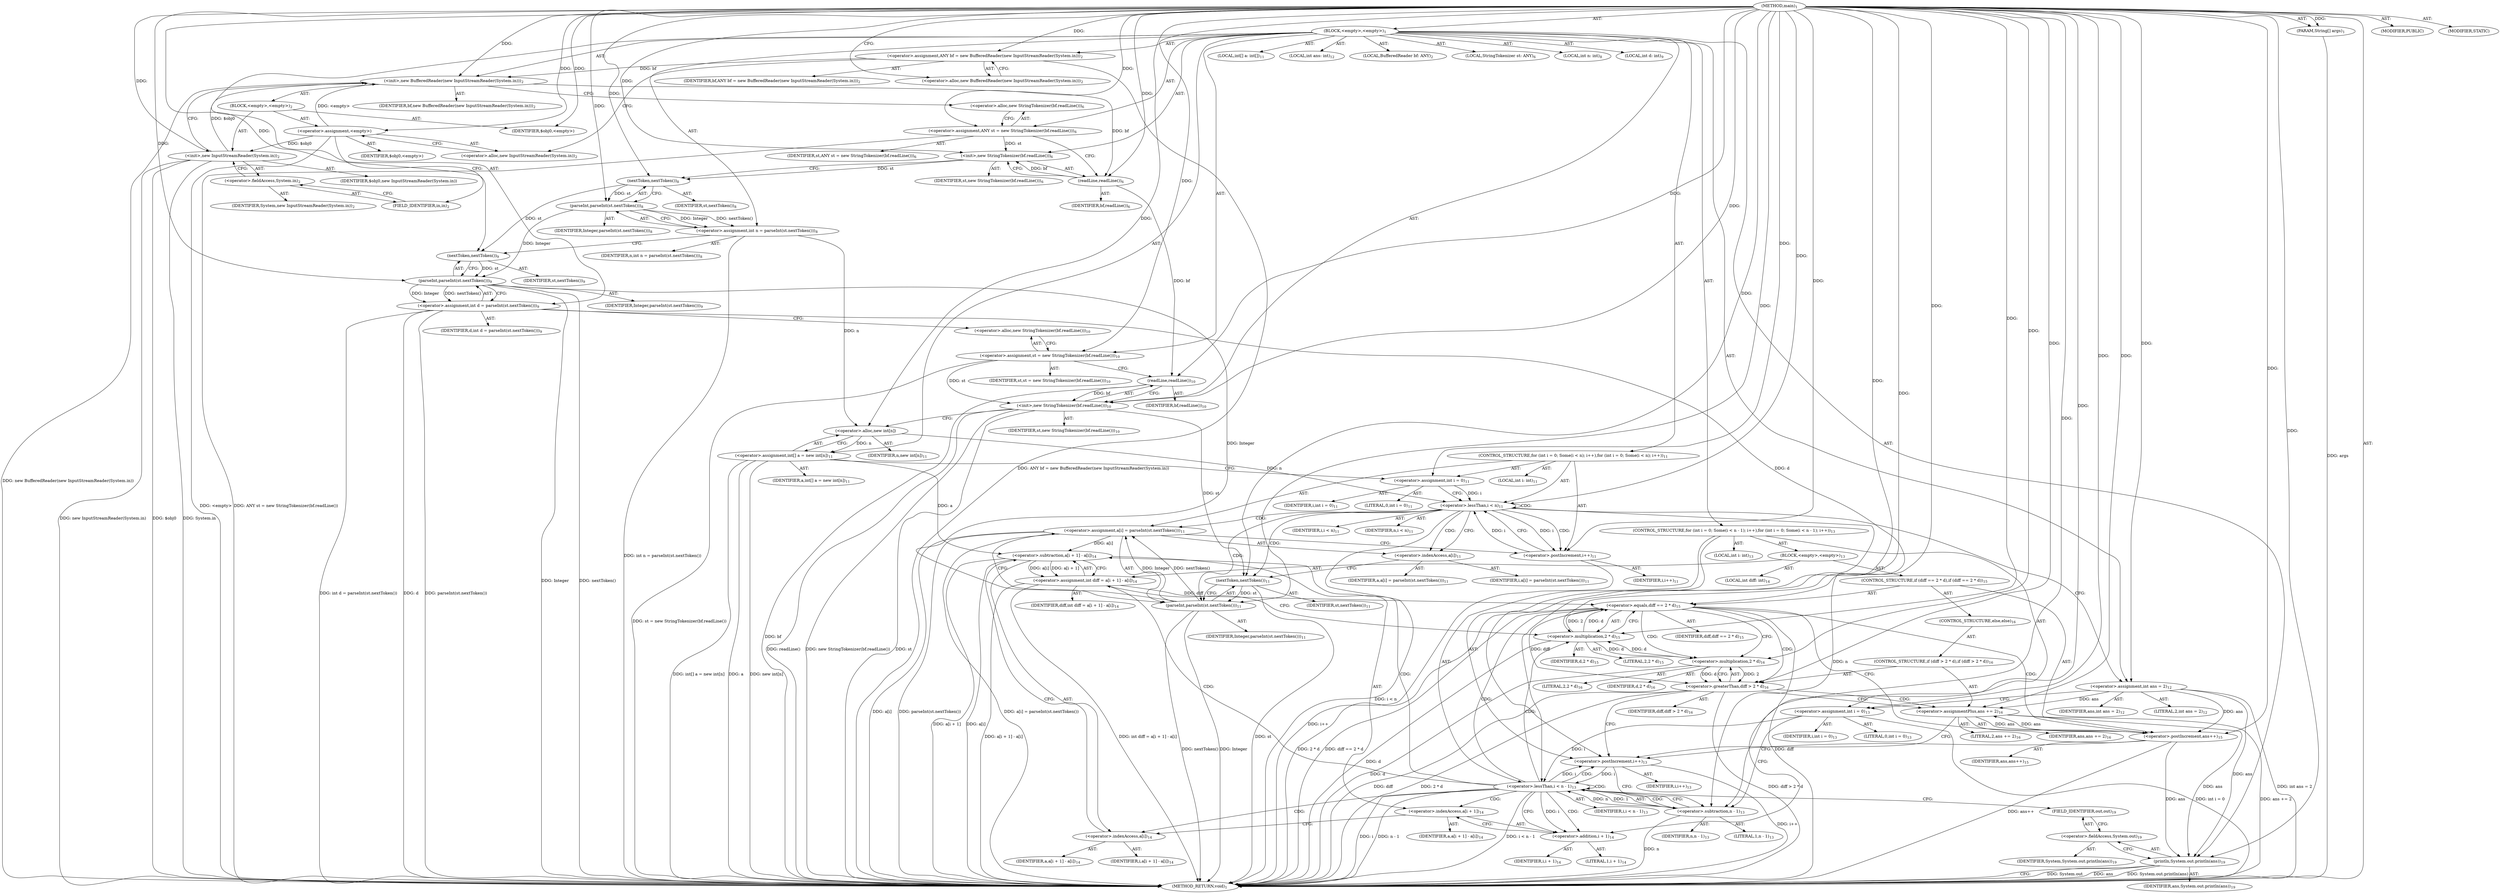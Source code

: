 digraph "main" {  
"22" [label = <(METHOD,main)<SUB>1</SUB>> ]
"23" [label = <(PARAM,String[] args)<SUB>1</SUB>> ]
"24" [label = <(BLOCK,&lt;empty&gt;,&lt;empty&gt;)<SUB>1</SUB>> ]
"4" [label = <(LOCAL,BufferedReader bf: ANY)<SUB>2</SUB>> ]
"25" [label = <(&lt;operator&gt;.assignment,ANY bf = new BufferedReader(new InputStreamReader(System.in)))<SUB>2</SUB>> ]
"26" [label = <(IDENTIFIER,bf,ANY bf = new BufferedReader(new InputStreamReader(System.in)))<SUB>2</SUB>> ]
"27" [label = <(&lt;operator&gt;.alloc,new BufferedReader(new InputStreamReader(System.in)))<SUB>2</SUB>> ]
"28" [label = <(&lt;init&gt;,new BufferedReader(new InputStreamReader(System.in)))<SUB>2</SUB>> ]
"3" [label = <(IDENTIFIER,bf,new BufferedReader(new InputStreamReader(System.in)))<SUB>2</SUB>> ]
"29" [label = <(BLOCK,&lt;empty&gt;,&lt;empty&gt;)<SUB>2</SUB>> ]
"30" [label = <(&lt;operator&gt;.assignment,&lt;empty&gt;)> ]
"31" [label = <(IDENTIFIER,$obj0,&lt;empty&gt;)> ]
"32" [label = <(&lt;operator&gt;.alloc,new InputStreamReader(System.in))<SUB>2</SUB>> ]
"33" [label = <(&lt;init&gt;,new InputStreamReader(System.in))<SUB>2</SUB>> ]
"34" [label = <(IDENTIFIER,$obj0,new InputStreamReader(System.in))> ]
"35" [label = <(&lt;operator&gt;.fieldAccess,System.in)<SUB>2</SUB>> ]
"36" [label = <(IDENTIFIER,System,new InputStreamReader(System.in))<SUB>2</SUB>> ]
"37" [label = <(FIELD_IDENTIFIER,in,in)<SUB>2</SUB>> ]
"38" [label = <(IDENTIFIER,$obj0,&lt;empty&gt;)> ]
"6" [label = <(LOCAL,StringTokenizer st: ANY)<SUB>6</SUB>> ]
"39" [label = <(&lt;operator&gt;.assignment,ANY st = new StringTokenizer(bf.readLine()))<SUB>6</SUB>> ]
"40" [label = <(IDENTIFIER,st,ANY st = new StringTokenizer(bf.readLine()))<SUB>6</SUB>> ]
"41" [label = <(&lt;operator&gt;.alloc,new StringTokenizer(bf.readLine()))<SUB>6</SUB>> ]
"42" [label = <(&lt;init&gt;,new StringTokenizer(bf.readLine()))<SUB>6</SUB>> ]
"5" [label = <(IDENTIFIER,st,new StringTokenizer(bf.readLine()))<SUB>6</SUB>> ]
"43" [label = <(readLine,readLine())<SUB>6</SUB>> ]
"44" [label = <(IDENTIFIER,bf,readLine())<SUB>6</SUB>> ]
"45" [label = <(LOCAL,int n: int)<SUB>8</SUB>> ]
"46" [label = <(&lt;operator&gt;.assignment,int n = parseInt(st.nextToken()))<SUB>8</SUB>> ]
"47" [label = <(IDENTIFIER,n,int n = parseInt(st.nextToken()))<SUB>8</SUB>> ]
"48" [label = <(parseInt,parseInt(st.nextToken()))<SUB>8</SUB>> ]
"49" [label = <(IDENTIFIER,Integer,parseInt(st.nextToken()))<SUB>8</SUB>> ]
"50" [label = <(nextToken,nextToken())<SUB>8</SUB>> ]
"51" [label = <(IDENTIFIER,st,nextToken())<SUB>8</SUB>> ]
"52" [label = <(LOCAL,int d: int)<SUB>9</SUB>> ]
"53" [label = <(&lt;operator&gt;.assignment,int d = parseInt(st.nextToken()))<SUB>9</SUB>> ]
"54" [label = <(IDENTIFIER,d,int d = parseInt(st.nextToken()))<SUB>9</SUB>> ]
"55" [label = <(parseInt,parseInt(st.nextToken()))<SUB>9</SUB>> ]
"56" [label = <(IDENTIFIER,Integer,parseInt(st.nextToken()))<SUB>9</SUB>> ]
"57" [label = <(nextToken,nextToken())<SUB>9</SUB>> ]
"58" [label = <(IDENTIFIER,st,nextToken())<SUB>9</SUB>> ]
"59" [label = <(&lt;operator&gt;.assignment,st = new StringTokenizer(bf.readLine()))<SUB>10</SUB>> ]
"60" [label = <(IDENTIFIER,st,st = new StringTokenizer(bf.readLine()))<SUB>10</SUB>> ]
"61" [label = <(&lt;operator&gt;.alloc,new StringTokenizer(bf.readLine()))<SUB>10</SUB>> ]
"62" [label = <(&lt;init&gt;,new StringTokenizer(bf.readLine()))<SUB>10</SUB>> ]
"7" [label = <(IDENTIFIER,st,new StringTokenizer(bf.readLine()))<SUB>10</SUB>> ]
"63" [label = <(readLine,readLine())<SUB>10</SUB>> ]
"64" [label = <(IDENTIFIER,bf,readLine())<SUB>10</SUB>> ]
"65" [label = <(LOCAL,int[] a: int[])<SUB>11</SUB>> ]
"66" [label = <(&lt;operator&gt;.assignment,int[] a = new int[n])<SUB>11</SUB>> ]
"67" [label = <(IDENTIFIER,a,int[] a = new int[n])<SUB>11</SUB>> ]
"68" [label = <(&lt;operator&gt;.alloc,new int[n])> ]
"69" [label = <(IDENTIFIER,n,new int[n])<SUB>11</SUB>> ]
"70" [label = <(CONTROL_STRUCTURE,for (int i = 0; Some(i &lt; n); i++),for (int i = 0; Some(i &lt; n); i++))<SUB>11</SUB>> ]
"71" [label = <(LOCAL,int i: int)<SUB>11</SUB>> ]
"72" [label = <(&lt;operator&gt;.assignment,int i = 0)<SUB>11</SUB>> ]
"73" [label = <(IDENTIFIER,i,int i = 0)<SUB>11</SUB>> ]
"74" [label = <(LITERAL,0,int i = 0)<SUB>11</SUB>> ]
"75" [label = <(&lt;operator&gt;.lessThan,i &lt; n)<SUB>11</SUB>> ]
"76" [label = <(IDENTIFIER,i,i &lt; n)<SUB>11</SUB>> ]
"77" [label = <(IDENTIFIER,n,i &lt; n)<SUB>11</SUB>> ]
"78" [label = <(&lt;operator&gt;.postIncrement,i++)<SUB>11</SUB>> ]
"79" [label = <(IDENTIFIER,i,i++)<SUB>11</SUB>> ]
"80" [label = <(&lt;operator&gt;.assignment,a[i] = parseInt(st.nextToken()))<SUB>11</SUB>> ]
"81" [label = <(&lt;operator&gt;.indexAccess,a[i])<SUB>11</SUB>> ]
"82" [label = <(IDENTIFIER,a,a[i] = parseInt(st.nextToken()))<SUB>11</SUB>> ]
"83" [label = <(IDENTIFIER,i,a[i] = parseInt(st.nextToken()))<SUB>11</SUB>> ]
"84" [label = <(parseInt,parseInt(st.nextToken()))<SUB>11</SUB>> ]
"85" [label = <(IDENTIFIER,Integer,parseInt(st.nextToken()))<SUB>11</SUB>> ]
"86" [label = <(nextToken,nextToken())<SUB>11</SUB>> ]
"87" [label = <(IDENTIFIER,st,nextToken())<SUB>11</SUB>> ]
"88" [label = <(LOCAL,int ans: int)<SUB>12</SUB>> ]
"89" [label = <(&lt;operator&gt;.assignment,int ans = 2)<SUB>12</SUB>> ]
"90" [label = <(IDENTIFIER,ans,int ans = 2)<SUB>12</SUB>> ]
"91" [label = <(LITERAL,2,int ans = 2)<SUB>12</SUB>> ]
"92" [label = <(CONTROL_STRUCTURE,for (int i = 0; Some(i &lt; n - 1); i++),for (int i = 0; Some(i &lt; n - 1); i++))<SUB>13</SUB>> ]
"93" [label = <(LOCAL,int i: int)<SUB>13</SUB>> ]
"94" [label = <(&lt;operator&gt;.assignment,int i = 0)<SUB>13</SUB>> ]
"95" [label = <(IDENTIFIER,i,int i = 0)<SUB>13</SUB>> ]
"96" [label = <(LITERAL,0,int i = 0)<SUB>13</SUB>> ]
"97" [label = <(&lt;operator&gt;.lessThan,i &lt; n - 1)<SUB>13</SUB>> ]
"98" [label = <(IDENTIFIER,i,i &lt; n - 1)<SUB>13</SUB>> ]
"99" [label = <(&lt;operator&gt;.subtraction,n - 1)<SUB>13</SUB>> ]
"100" [label = <(IDENTIFIER,n,n - 1)<SUB>13</SUB>> ]
"101" [label = <(LITERAL,1,n - 1)<SUB>13</SUB>> ]
"102" [label = <(&lt;operator&gt;.postIncrement,i++)<SUB>13</SUB>> ]
"103" [label = <(IDENTIFIER,i,i++)<SUB>13</SUB>> ]
"104" [label = <(BLOCK,&lt;empty&gt;,&lt;empty&gt;)<SUB>13</SUB>> ]
"105" [label = <(LOCAL,int diff: int)<SUB>14</SUB>> ]
"106" [label = <(&lt;operator&gt;.assignment,int diff = a[i + 1] - a[i])<SUB>14</SUB>> ]
"107" [label = <(IDENTIFIER,diff,int diff = a[i + 1] - a[i])<SUB>14</SUB>> ]
"108" [label = <(&lt;operator&gt;.subtraction,a[i + 1] - a[i])<SUB>14</SUB>> ]
"109" [label = <(&lt;operator&gt;.indexAccess,a[i + 1])<SUB>14</SUB>> ]
"110" [label = <(IDENTIFIER,a,a[i + 1] - a[i])<SUB>14</SUB>> ]
"111" [label = <(&lt;operator&gt;.addition,i + 1)<SUB>14</SUB>> ]
"112" [label = <(IDENTIFIER,i,i + 1)<SUB>14</SUB>> ]
"113" [label = <(LITERAL,1,i + 1)<SUB>14</SUB>> ]
"114" [label = <(&lt;operator&gt;.indexAccess,a[i])<SUB>14</SUB>> ]
"115" [label = <(IDENTIFIER,a,a[i + 1] - a[i])<SUB>14</SUB>> ]
"116" [label = <(IDENTIFIER,i,a[i + 1] - a[i])<SUB>14</SUB>> ]
"117" [label = <(CONTROL_STRUCTURE,if (diff == 2 * d),if (diff == 2 * d))<SUB>15</SUB>> ]
"118" [label = <(&lt;operator&gt;.equals,diff == 2 * d)<SUB>15</SUB>> ]
"119" [label = <(IDENTIFIER,diff,diff == 2 * d)<SUB>15</SUB>> ]
"120" [label = <(&lt;operator&gt;.multiplication,2 * d)<SUB>15</SUB>> ]
"121" [label = <(LITERAL,2,2 * d)<SUB>15</SUB>> ]
"122" [label = <(IDENTIFIER,d,2 * d)<SUB>15</SUB>> ]
"123" [label = <(&lt;operator&gt;.postIncrement,ans++)<SUB>15</SUB>> ]
"124" [label = <(IDENTIFIER,ans,ans++)<SUB>15</SUB>> ]
"125" [label = <(CONTROL_STRUCTURE,else,else)<SUB>16</SUB>> ]
"126" [label = <(CONTROL_STRUCTURE,if (diff &gt; 2 * d),if (diff &gt; 2 * d))<SUB>16</SUB>> ]
"127" [label = <(&lt;operator&gt;.greaterThan,diff &gt; 2 * d)<SUB>16</SUB>> ]
"128" [label = <(IDENTIFIER,diff,diff &gt; 2 * d)<SUB>16</SUB>> ]
"129" [label = <(&lt;operator&gt;.multiplication,2 * d)<SUB>16</SUB>> ]
"130" [label = <(LITERAL,2,2 * d)<SUB>16</SUB>> ]
"131" [label = <(IDENTIFIER,d,2 * d)<SUB>16</SUB>> ]
"132" [label = <(&lt;operator&gt;.assignmentPlus,ans += 2)<SUB>16</SUB>> ]
"133" [label = <(IDENTIFIER,ans,ans += 2)<SUB>16</SUB>> ]
"134" [label = <(LITERAL,2,ans += 2)<SUB>16</SUB>> ]
"135" [label = <(println,System.out.println(ans))<SUB>19</SUB>> ]
"136" [label = <(&lt;operator&gt;.fieldAccess,System.out)<SUB>19</SUB>> ]
"137" [label = <(IDENTIFIER,System,System.out.println(ans))<SUB>19</SUB>> ]
"138" [label = <(FIELD_IDENTIFIER,out,out)<SUB>19</SUB>> ]
"139" [label = <(IDENTIFIER,ans,System.out.println(ans))<SUB>19</SUB>> ]
"140" [label = <(MODIFIER,PUBLIC)> ]
"141" [label = <(MODIFIER,STATIC)> ]
"142" [label = <(METHOD_RETURN,void)<SUB>1</SUB>> ]
  "22" -> "23"  [ label = "AST: "] 
  "22" -> "24"  [ label = "AST: "] 
  "22" -> "140"  [ label = "AST: "] 
  "22" -> "141"  [ label = "AST: "] 
  "22" -> "142"  [ label = "AST: "] 
  "24" -> "4"  [ label = "AST: "] 
  "24" -> "25"  [ label = "AST: "] 
  "24" -> "28"  [ label = "AST: "] 
  "24" -> "6"  [ label = "AST: "] 
  "24" -> "39"  [ label = "AST: "] 
  "24" -> "42"  [ label = "AST: "] 
  "24" -> "45"  [ label = "AST: "] 
  "24" -> "46"  [ label = "AST: "] 
  "24" -> "52"  [ label = "AST: "] 
  "24" -> "53"  [ label = "AST: "] 
  "24" -> "59"  [ label = "AST: "] 
  "24" -> "62"  [ label = "AST: "] 
  "24" -> "65"  [ label = "AST: "] 
  "24" -> "66"  [ label = "AST: "] 
  "24" -> "70"  [ label = "AST: "] 
  "24" -> "88"  [ label = "AST: "] 
  "24" -> "89"  [ label = "AST: "] 
  "24" -> "92"  [ label = "AST: "] 
  "24" -> "135"  [ label = "AST: "] 
  "25" -> "26"  [ label = "AST: "] 
  "25" -> "27"  [ label = "AST: "] 
  "28" -> "3"  [ label = "AST: "] 
  "28" -> "29"  [ label = "AST: "] 
  "29" -> "30"  [ label = "AST: "] 
  "29" -> "33"  [ label = "AST: "] 
  "29" -> "38"  [ label = "AST: "] 
  "30" -> "31"  [ label = "AST: "] 
  "30" -> "32"  [ label = "AST: "] 
  "33" -> "34"  [ label = "AST: "] 
  "33" -> "35"  [ label = "AST: "] 
  "35" -> "36"  [ label = "AST: "] 
  "35" -> "37"  [ label = "AST: "] 
  "39" -> "40"  [ label = "AST: "] 
  "39" -> "41"  [ label = "AST: "] 
  "42" -> "5"  [ label = "AST: "] 
  "42" -> "43"  [ label = "AST: "] 
  "43" -> "44"  [ label = "AST: "] 
  "46" -> "47"  [ label = "AST: "] 
  "46" -> "48"  [ label = "AST: "] 
  "48" -> "49"  [ label = "AST: "] 
  "48" -> "50"  [ label = "AST: "] 
  "50" -> "51"  [ label = "AST: "] 
  "53" -> "54"  [ label = "AST: "] 
  "53" -> "55"  [ label = "AST: "] 
  "55" -> "56"  [ label = "AST: "] 
  "55" -> "57"  [ label = "AST: "] 
  "57" -> "58"  [ label = "AST: "] 
  "59" -> "60"  [ label = "AST: "] 
  "59" -> "61"  [ label = "AST: "] 
  "62" -> "7"  [ label = "AST: "] 
  "62" -> "63"  [ label = "AST: "] 
  "63" -> "64"  [ label = "AST: "] 
  "66" -> "67"  [ label = "AST: "] 
  "66" -> "68"  [ label = "AST: "] 
  "68" -> "69"  [ label = "AST: "] 
  "70" -> "71"  [ label = "AST: "] 
  "70" -> "72"  [ label = "AST: "] 
  "70" -> "75"  [ label = "AST: "] 
  "70" -> "78"  [ label = "AST: "] 
  "70" -> "80"  [ label = "AST: "] 
  "72" -> "73"  [ label = "AST: "] 
  "72" -> "74"  [ label = "AST: "] 
  "75" -> "76"  [ label = "AST: "] 
  "75" -> "77"  [ label = "AST: "] 
  "78" -> "79"  [ label = "AST: "] 
  "80" -> "81"  [ label = "AST: "] 
  "80" -> "84"  [ label = "AST: "] 
  "81" -> "82"  [ label = "AST: "] 
  "81" -> "83"  [ label = "AST: "] 
  "84" -> "85"  [ label = "AST: "] 
  "84" -> "86"  [ label = "AST: "] 
  "86" -> "87"  [ label = "AST: "] 
  "89" -> "90"  [ label = "AST: "] 
  "89" -> "91"  [ label = "AST: "] 
  "92" -> "93"  [ label = "AST: "] 
  "92" -> "94"  [ label = "AST: "] 
  "92" -> "97"  [ label = "AST: "] 
  "92" -> "102"  [ label = "AST: "] 
  "92" -> "104"  [ label = "AST: "] 
  "94" -> "95"  [ label = "AST: "] 
  "94" -> "96"  [ label = "AST: "] 
  "97" -> "98"  [ label = "AST: "] 
  "97" -> "99"  [ label = "AST: "] 
  "99" -> "100"  [ label = "AST: "] 
  "99" -> "101"  [ label = "AST: "] 
  "102" -> "103"  [ label = "AST: "] 
  "104" -> "105"  [ label = "AST: "] 
  "104" -> "106"  [ label = "AST: "] 
  "104" -> "117"  [ label = "AST: "] 
  "106" -> "107"  [ label = "AST: "] 
  "106" -> "108"  [ label = "AST: "] 
  "108" -> "109"  [ label = "AST: "] 
  "108" -> "114"  [ label = "AST: "] 
  "109" -> "110"  [ label = "AST: "] 
  "109" -> "111"  [ label = "AST: "] 
  "111" -> "112"  [ label = "AST: "] 
  "111" -> "113"  [ label = "AST: "] 
  "114" -> "115"  [ label = "AST: "] 
  "114" -> "116"  [ label = "AST: "] 
  "117" -> "118"  [ label = "AST: "] 
  "117" -> "123"  [ label = "AST: "] 
  "117" -> "125"  [ label = "AST: "] 
  "118" -> "119"  [ label = "AST: "] 
  "118" -> "120"  [ label = "AST: "] 
  "120" -> "121"  [ label = "AST: "] 
  "120" -> "122"  [ label = "AST: "] 
  "123" -> "124"  [ label = "AST: "] 
  "125" -> "126"  [ label = "AST: "] 
  "126" -> "127"  [ label = "AST: "] 
  "126" -> "132"  [ label = "AST: "] 
  "127" -> "128"  [ label = "AST: "] 
  "127" -> "129"  [ label = "AST: "] 
  "129" -> "130"  [ label = "AST: "] 
  "129" -> "131"  [ label = "AST: "] 
  "132" -> "133"  [ label = "AST: "] 
  "132" -> "134"  [ label = "AST: "] 
  "135" -> "136"  [ label = "AST: "] 
  "135" -> "139"  [ label = "AST: "] 
  "136" -> "137"  [ label = "AST: "] 
  "136" -> "138"  [ label = "AST: "] 
  "25" -> "32"  [ label = "CFG: "] 
  "28" -> "41"  [ label = "CFG: "] 
  "39" -> "43"  [ label = "CFG: "] 
  "42" -> "50"  [ label = "CFG: "] 
  "46" -> "57"  [ label = "CFG: "] 
  "53" -> "61"  [ label = "CFG: "] 
  "59" -> "63"  [ label = "CFG: "] 
  "62" -> "68"  [ label = "CFG: "] 
  "66" -> "72"  [ label = "CFG: "] 
  "89" -> "94"  [ label = "CFG: "] 
  "135" -> "142"  [ label = "CFG: "] 
  "27" -> "25"  [ label = "CFG: "] 
  "41" -> "39"  [ label = "CFG: "] 
  "43" -> "42"  [ label = "CFG: "] 
  "48" -> "46"  [ label = "CFG: "] 
  "55" -> "53"  [ label = "CFG: "] 
  "61" -> "59"  [ label = "CFG: "] 
  "63" -> "62"  [ label = "CFG: "] 
  "68" -> "66"  [ label = "CFG: "] 
  "72" -> "75"  [ label = "CFG: "] 
  "75" -> "81"  [ label = "CFG: "] 
  "75" -> "89"  [ label = "CFG: "] 
  "78" -> "75"  [ label = "CFG: "] 
  "80" -> "78"  [ label = "CFG: "] 
  "94" -> "99"  [ label = "CFG: "] 
  "97" -> "111"  [ label = "CFG: "] 
  "97" -> "138"  [ label = "CFG: "] 
  "102" -> "99"  [ label = "CFG: "] 
  "136" -> "135"  [ label = "CFG: "] 
  "30" -> "37"  [ label = "CFG: "] 
  "33" -> "28"  [ label = "CFG: "] 
  "50" -> "48"  [ label = "CFG: "] 
  "57" -> "55"  [ label = "CFG: "] 
  "81" -> "86"  [ label = "CFG: "] 
  "84" -> "80"  [ label = "CFG: "] 
  "99" -> "97"  [ label = "CFG: "] 
  "106" -> "120"  [ label = "CFG: "] 
  "138" -> "136"  [ label = "CFG: "] 
  "32" -> "30"  [ label = "CFG: "] 
  "35" -> "33"  [ label = "CFG: "] 
  "86" -> "84"  [ label = "CFG: "] 
  "108" -> "106"  [ label = "CFG: "] 
  "118" -> "123"  [ label = "CFG: "] 
  "118" -> "129"  [ label = "CFG: "] 
  "123" -> "102"  [ label = "CFG: "] 
  "37" -> "35"  [ label = "CFG: "] 
  "109" -> "114"  [ label = "CFG: "] 
  "114" -> "108"  [ label = "CFG: "] 
  "120" -> "118"  [ label = "CFG: "] 
  "111" -> "109"  [ label = "CFG: "] 
  "127" -> "132"  [ label = "CFG: "] 
  "127" -> "102"  [ label = "CFG: "] 
  "132" -> "102"  [ label = "CFG: "] 
  "129" -> "127"  [ label = "CFG: "] 
  "22" -> "27"  [ label = "CFG: "] 
  "23" -> "142"  [ label = "DDG: args"] 
  "25" -> "142"  [ label = "DDG: ANY bf = new BufferedReader(new InputStreamReader(System.in))"] 
  "30" -> "142"  [ label = "DDG: &lt;empty&gt;"] 
  "33" -> "142"  [ label = "DDG: $obj0"] 
  "33" -> "142"  [ label = "DDG: System.in"] 
  "33" -> "142"  [ label = "DDG: new InputStreamReader(System.in)"] 
  "28" -> "142"  [ label = "DDG: new BufferedReader(new InputStreamReader(System.in))"] 
  "39" -> "142"  [ label = "DDG: ANY st = new StringTokenizer(bf.readLine())"] 
  "46" -> "142"  [ label = "DDG: int n = parseInt(st.nextToken())"] 
  "53" -> "142"  [ label = "DDG: d"] 
  "55" -> "142"  [ label = "DDG: Integer"] 
  "55" -> "142"  [ label = "DDG: nextToken()"] 
  "53" -> "142"  [ label = "DDG: parseInt(st.nextToken())"] 
  "53" -> "142"  [ label = "DDG: int d = parseInt(st.nextToken())"] 
  "59" -> "142"  [ label = "DDG: st = new StringTokenizer(bf.readLine())"] 
  "62" -> "142"  [ label = "DDG: st"] 
  "63" -> "142"  [ label = "DDG: bf"] 
  "62" -> "142"  [ label = "DDG: readLine()"] 
  "62" -> "142"  [ label = "DDG: new StringTokenizer(bf.readLine())"] 
  "66" -> "142"  [ label = "DDG: a"] 
  "66" -> "142"  [ label = "DDG: new int[n]"] 
  "66" -> "142"  [ label = "DDG: int[] a = new int[n]"] 
  "75" -> "142"  [ label = "DDG: i &lt; n"] 
  "89" -> "142"  [ label = "DDG: int ans = 2"] 
  "94" -> "142"  [ label = "DDG: int i = 0"] 
  "97" -> "142"  [ label = "DDG: i"] 
  "99" -> "142"  [ label = "DDG: n"] 
  "97" -> "142"  [ label = "DDG: n - 1"] 
  "97" -> "142"  [ label = "DDG: i &lt; n - 1"] 
  "135" -> "142"  [ label = "DDG: System.out"] 
  "135" -> "142"  [ label = "DDG: ans"] 
  "135" -> "142"  [ label = "DDG: System.out.println(ans)"] 
  "108" -> "142"  [ label = "DDG: a[i + 1]"] 
  "108" -> "142"  [ label = "DDG: a[i]"] 
  "106" -> "142"  [ label = "DDG: a[i + 1] - a[i]"] 
  "106" -> "142"  [ label = "DDG: int diff = a[i + 1] - a[i]"] 
  "118" -> "142"  [ label = "DDG: diff"] 
  "120" -> "142"  [ label = "DDG: d"] 
  "118" -> "142"  [ label = "DDG: 2 * d"] 
  "118" -> "142"  [ label = "DDG: diff == 2 * d"] 
  "127" -> "142"  [ label = "DDG: diff"] 
  "129" -> "142"  [ label = "DDG: d"] 
  "127" -> "142"  [ label = "DDG: 2 * d"] 
  "127" -> "142"  [ label = "DDG: diff &gt; 2 * d"] 
  "132" -> "142"  [ label = "DDG: ans += 2"] 
  "123" -> "142"  [ label = "DDG: ans++"] 
  "102" -> "142"  [ label = "DDG: i++"] 
  "80" -> "142"  [ label = "DDG: a[i]"] 
  "84" -> "142"  [ label = "DDG: Integer"] 
  "86" -> "142"  [ label = "DDG: st"] 
  "84" -> "142"  [ label = "DDG: nextToken()"] 
  "80" -> "142"  [ label = "DDG: parseInt(st.nextToken())"] 
  "80" -> "142"  [ label = "DDG: a[i] = parseInt(st.nextToken())"] 
  "78" -> "142"  [ label = "DDG: i++"] 
  "22" -> "23"  [ label = "DDG: "] 
  "22" -> "25"  [ label = "DDG: "] 
  "22" -> "39"  [ label = "DDG: "] 
  "48" -> "46"  [ label = "DDG: Integer"] 
  "48" -> "46"  [ label = "DDG: nextToken()"] 
  "55" -> "53"  [ label = "DDG: Integer"] 
  "55" -> "53"  [ label = "DDG: nextToken()"] 
  "22" -> "59"  [ label = "DDG: "] 
  "68" -> "66"  [ label = "DDG: n"] 
  "22" -> "89"  [ label = "DDG: "] 
  "25" -> "28"  [ label = "DDG: bf"] 
  "22" -> "28"  [ label = "DDG: "] 
  "30" -> "28"  [ label = "DDG: &lt;empty&gt;"] 
  "33" -> "28"  [ label = "DDG: $obj0"] 
  "39" -> "42"  [ label = "DDG: st"] 
  "22" -> "42"  [ label = "DDG: "] 
  "43" -> "42"  [ label = "DDG: bf"] 
  "59" -> "62"  [ label = "DDG: st"] 
  "22" -> "62"  [ label = "DDG: "] 
  "63" -> "62"  [ label = "DDG: bf"] 
  "22" -> "72"  [ label = "DDG: "] 
  "84" -> "80"  [ label = "DDG: Integer"] 
  "84" -> "80"  [ label = "DDG: nextToken()"] 
  "22" -> "94"  [ label = "DDG: "] 
  "89" -> "135"  [ label = "DDG: ans"] 
  "132" -> "135"  [ label = "DDG: ans"] 
  "123" -> "135"  [ label = "DDG: ans"] 
  "22" -> "135"  [ label = "DDG: "] 
  "22" -> "30"  [ label = "DDG: "] 
  "22" -> "38"  [ label = "DDG: "] 
  "28" -> "43"  [ label = "DDG: bf"] 
  "22" -> "43"  [ label = "DDG: "] 
  "22" -> "48"  [ label = "DDG: "] 
  "50" -> "48"  [ label = "DDG: st"] 
  "48" -> "55"  [ label = "DDG: Integer"] 
  "22" -> "55"  [ label = "DDG: "] 
  "57" -> "55"  [ label = "DDG: st"] 
  "43" -> "63"  [ label = "DDG: bf"] 
  "22" -> "63"  [ label = "DDG: "] 
  "46" -> "68"  [ label = "DDG: n"] 
  "22" -> "68"  [ label = "DDG: "] 
  "72" -> "75"  [ label = "DDG: i"] 
  "78" -> "75"  [ label = "DDG: i"] 
  "22" -> "75"  [ label = "DDG: "] 
  "68" -> "75"  [ label = "DDG: n"] 
  "75" -> "78"  [ label = "DDG: i"] 
  "22" -> "78"  [ label = "DDG: "] 
  "94" -> "97"  [ label = "DDG: i"] 
  "102" -> "97"  [ label = "DDG: i"] 
  "22" -> "97"  [ label = "DDG: "] 
  "99" -> "97"  [ label = "DDG: n"] 
  "99" -> "97"  [ label = "DDG: 1"] 
  "22" -> "102"  [ label = "DDG: "] 
  "97" -> "102"  [ label = "DDG: i"] 
  "108" -> "106"  [ label = "DDG: a[i + 1]"] 
  "108" -> "106"  [ label = "DDG: a[i]"] 
  "30" -> "33"  [ label = "DDG: $obj0"] 
  "22" -> "33"  [ label = "DDG: "] 
  "42" -> "50"  [ label = "DDG: st"] 
  "22" -> "50"  [ label = "DDG: "] 
  "50" -> "57"  [ label = "DDG: st"] 
  "22" -> "57"  [ label = "DDG: "] 
  "55" -> "84"  [ label = "DDG: Integer"] 
  "22" -> "84"  [ label = "DDG: "] 
  "86" -> "84"  [ label = "DDG: st"] 
  "75" -> "99"  [ label = "DDG: n"] 
  "22" -> "99"  [ label = "DDG: "] 
  "62" -> "86"  [ label = "DDG: st"] 
  "22" -> "86"  [ label = "DDG: "] 
  "66" -> "108"  [ label = "DDG: a"] 
  "80" -> "108"  [ label = "DDG: a[i]"] 
  "106" -> "118"  [ label = "DDG: diff"] 
  "22" -> "118"  [ label = "DDG: "] 
  "120" -> "118"  [ label = "DDG: 2"] 
  "120" -> "118"  [ label = "DDG: d"] 
  "89" -> "123"  [ label = "DDG: ans"] 
  "132" -> "123"  [ label = "DDG: ans"] 
  "22" -> "123"  [ label = "DDG: "] 
  "22" -> "120"  [ label = "DDG: "] 
  "53" -> "120"  [ label = "DDG: d"] 
  "129" -> "120"  [ label = "DDG: d"] 
  "22" -> "132"  [ label = "DDG: "] 
  "97" -> "111"  [ label = "DDG: i"] 
  "22" -> "111"  [ label = "DDG: "] 
  "118" -> "127"  [ label = "DDG: diff"] 
  "22" -> "127"  [ label = "DDG: "] 
  "129" -> "127"  [ label = "DDG: 2"] 
  "129" -> "127"  [ label = "DDG: d"] 
  "89" -> "132"  [ label = "DDG: ans"] 
  "123" -> "132"  [ label = "DDG: ans"] 
  "22" -> "129"  [ label = "DDG: "] 
  "120" -> "129"  [ label = "DDG: d"] 
  "75" -> "80"  [ label = "CDG: "] 
  "75" -> "75"  [ label = "CDG: "] 
  "75" -> "81"  [ label = "CDG: "] 
  "75" -> "84"  [ label = "CDG: "] 
  "75" -> "78"  [ label = "CDG: "] 
  "75" -> "86"  [ label = "CDG: "] 
  "97" -> "120"  [ label = "CDG: "] 
  "97" -> "99"  [ label = "CDG: "] 
  "97" -> "118"  [ label = "CDG: "] 
  "97" -> "102"  [ label = "CDG: "] 
  "97" -> "114"  [ label = "CDG: "] 
  "97" -> "106"  [ label = "CDG: "] 
  "97" -> "97"  [ label = "CDG: "] 
  "97" -> "108"  [ label = "CDG: "] 
  "97" -> "111"  [ label = "CDG: "] 
  "97" -> "109"  [ label = "CDG: "] 
  "118" -> "123"  [ label = "CDG: "] 
  "118" -> "127"  [ label = "CDG: "] 
  "118" -> "129"  [ label = "CDG: "] 
  "127" -> "132"  [ label = "CDG: "] 
}
